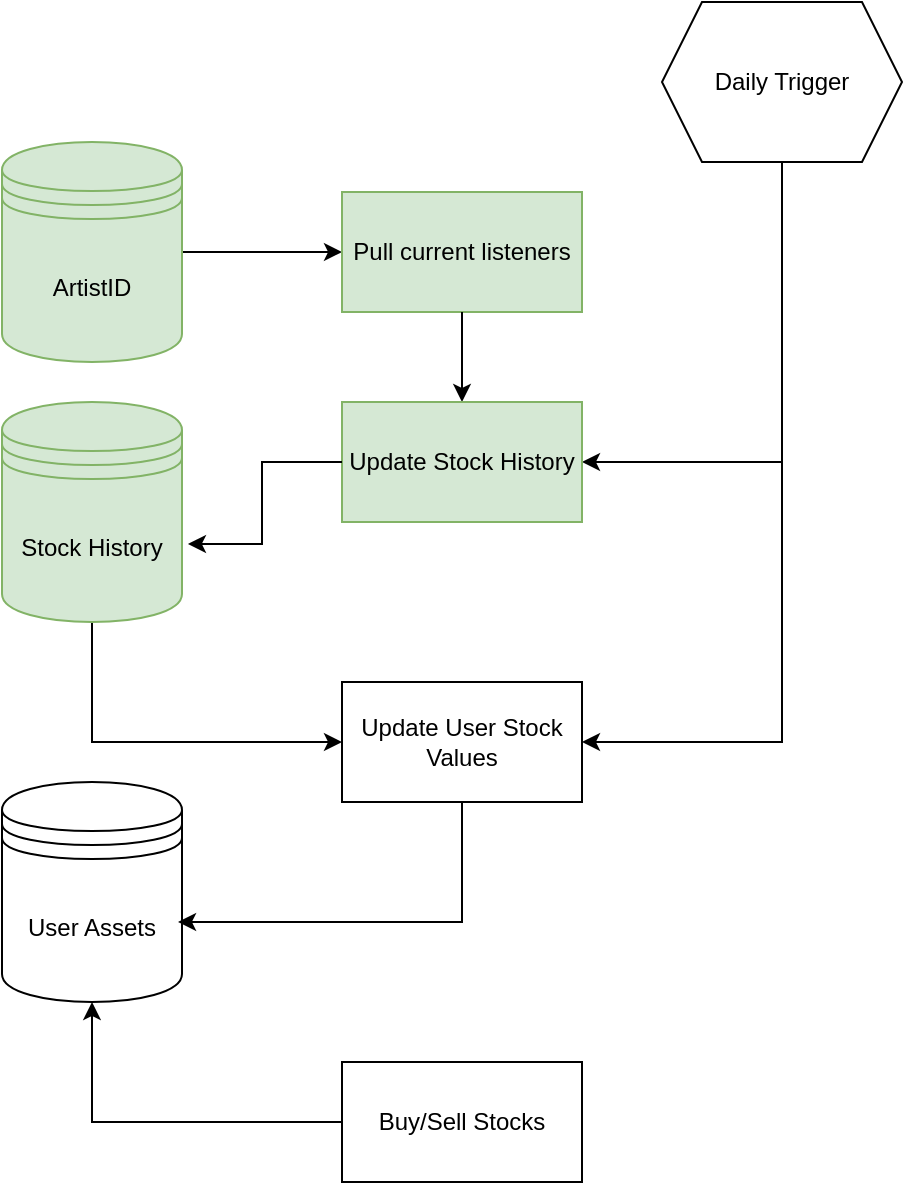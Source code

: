 <mxfile version="24.7.6">
  <diagram name="Page-1" id="7RcpdBcQhR3ZMe3LwO5s">
    <mxGraphModel dx="1364" dy="795" grid="1" gridSize="10" guides="1" tooltips="1" connect="1" arrows="1" fold="1" page="1" pageScale="1" pageWidth="850" pageHeight="1100" math="0" shadow="0">
      <root>
        <mxCell id="0" />
        <mxCell id="1" parent="0" />
        <mxCell id="0bWljKnYHyFahBLJ5ViV-7" style="edgeStyle=orthogonalEdgeStyle;rounded=0;orthogonalLoop=1;jettySize=auto;html=1;entryX=0;entryY=0.5;entryDx=0;entryDy=0;" parent="1" source="0bWljKnYHyFahBLJ5ViV-1" target="0bWljKnYHyFahBLJ5ViV-4" edge="1">
          <mxGeometry relative="1" as="geometry" />
        </mxCell>
        <mxCell id="0bWljKnYHyFahBLJ5ViV-1" value="ArtistID" style="shape=datastore;whiteSpace=wrap;html=1;fillColor=#d5e8d4;strokeColor=#82b366;" parent="1" vertex="1">
          <mxGeometry x="150" y="150" width="90" height="110" as="geometry" />
        </mxCell>
        <mxCell id="0bWljKnYHyFahBLJ5ViV-2" value="&lt;div&gt;User Assets&lt;/div&gt;" style="shape=datastore;whiteSpace=wrap;html=1;" parent="1" vertex="1">
          <mxGeometry x="150" y="470" width="90" height="110" as="geometry" />
        </mxCell>
        <mxCell id="0bWljKnYHyFahBLJ5ViV-10" style="edgeStyle=orthogonalEdgeStyle;rounded=0;orthogonalLoop=1;jettySize=auto;html=1;entryX=0;entryY=0.5;entryDx=0;entryDy=0;" parent="1" source="0bWljKnYHyFahBLJ5ViV-3" target="0bWljKnYHyFahBLJ5ViV-9" edge="1">
          <mxGeometry relative="1" as="geometry">
            <Array as="points">
              <mxPoint x="195" y="450" />
            </Array>
          </mxGeometry>
        </mxCell>
        <mxCell id="0bWljKnYHyFahBLJ5ViV-3" value="Stock History" style="shape=datastore;whiteSpace=wrap;html=1;fillColor=#d5e8d4;strokeColor=#82b366;" parent="1" vertex="1">
          <mxGeometry x="150" y="280" width="90" height="110" as="geometry" />
        </mxCell>
        <mxCell id="0bWljKnYHyFahBLJ5ViV-4" value="&lt;div&gt;Pull current listeners&lt;/div&gt;" style="rounded=0;whiteSpace=wrap;html=1;fillColor=#d5e8d4;strokeColor=#82b366;" parent="1" vertex="1">
          <mxGeometry x="320" y="175" width="120" height="60" as="geometry" />
        </mxCell>
        <mxCell id="0bWljKnYHyFahBLJ5ViV-8" style="edgeStyle=orthogonalEdgeStyle;rounded=0;orthogonalLoop=1;jettySize=auto;html=1;entryX=0.5;entryY=0;entryDx=0;entryDy=0;" parent="1" source="0bWljKnYHyFahBLJ5ViV-4" target="8Zbc7ZmAV7u33e8jFpe0-1" edge="1">
          <mxGeometry relative="1" as="geometry">
            <Array as="points" />
          </mxGeometry>
        </mxCell>
        <mxCell id="0bWljKnYHyFahBLJ5ViV-9" value="&lt;div&gt;Update User Stock Values&lt;br&gt;&lt;/div&gt;" style="rounded=0;whiteSpace=wrap;html=1;" parent="1" vertex="1">
          <mxGeometry x="320" y="420" width="120" height="60" as="geometry" />
        </mxCell>
        <mxCell id="0bWljKnYHyFahBLJ5ViV-11" style="edgeStyle=orthogonalEdgeStyle;rounded=0;orthogonalLoop=1;jettySize=auto;html=1;entryX=0.978;entryY=0.636;entryDx=0;entryDy=0;entryPerimeter=0;" parent="1" source="0bWljKnYHyFahBLJ5ViV-9" target="0bWljKnYHyFahBLJ5ViV-2" edge="1">
          <mxGeometry relative="1" as="geometry">
            <Array as="points">
              <mxPoint x="380" y="540" />
            </Array>
          </mxGeometry>
        </mxCell>
        <mxCell id="0bWljKnYHyFahBLJ5ViV-13" style="edgeStyle=orthogonalEdgeStyle;rounded=0;orthogonalLoop=1;jettySize=auto;html=1;entryX=0.5;entryY=1;entryDx=0;entryDy=0;" parent="1" source="0bWljKnYHyFahBLJ5ViV-12" target="0bWljKnYHyFahBLJ5ViV-2" edge="1">
          <mxGeometry relative="1" as="geometry" />
        </mxCell>
        <mxCell id="0bWljKnYHyFahBLJ5ViV-12" value="&lt;div&gt;Buy/Sell Stocks&lt;/div&gt;" style="rounded=0;whiteSpace=wrap;html=1;" parent="1" vertex="1">
          <mxGeometry x="320" y="610" width="120" height="60" as="geometry" />
        </mxCell>
        <mxCell id="0bWljKnYHyFahBLJ5ViV-15" style="edgeStyle=orthogonalEdgeStyle;rounded=0;orthogonalLoop=1;jettySize=auto;html=1;entryX=1;entryY=0.5;entryDx=0;entryDy=0;" parent="1" source="0bWljKnYHyFahBLJ5ViV-14" target="8Zbc7ZmAV7u33e8jFpe0-1" edge="1">
          <mxGeometry relative="1" as="geometry">
            <Array as="points">
              <mxPoint x="540" y="310" />
            </Array>
          </mxGeometry>
        </mxCell>
        <mxCell id="0bWljKnYHyFahBLJ5ViV-14" value="Daily Trigger" style="shape=hexagon;perimeter=hexagonPerimeter2;whiteSpace=wrap;html=1;fixedSize=1;" parent="1" vertex="1">
          <mxGeometry x="480" y="80" width="120" height="80" as="geometry" />
        </mxCell>
        <mxCell id="0bWljKnYHyFahBLJ5ViV-16" value="" style="endArrow=classic;html=1;rounded=0;exitX=0.5;exitY=1;exitDx=0;exitDy=0;entryX=1;entryY=0.5;entryDx=0;entryDy=0;" parent="1" source="0bWljKnYHyFahBLJ5ViV-14" target="0bWljKnYHyFahBLJ5ViV-9" edge="1">
          <mxGeometry width="50" height="50" relative="1" as="geometry">
            <mxPoint x="400" y="440" as="sourcePoint" />
            <mxPoint x="520" y="450" as="targetPoint" />
            <Array as="points">
              <mxPoint x="540" y="450" />
            </Array>
          </mxGeometry>
        </mxCell>
        <mxCell id="8Zbc7ZmAV7u33e8jFpe0-1" value="&lt;div&gt;Update Stock History&lt;/div&gt;" style="rounded=0;whiteSpace=wrap;html=1;fillColor=#d5e8d4;strokeColor=#82b366;" vertex="1" parent="1">
          <mxGeometry x="320" y="280" width="120" height="60" as="geometry" />
        </mxCell>
        <mxCell id="8Zbc7ZmAV7u33e8jFpe0-2" style="edgeStyle=orthogonalEdgeStyle;rounded=0;orthogonalLoop=1;jettySize=auto;html=1;entryX=1.033;entryY=0.645;entryDx=0;entryDy=0;entryPerimeter=0;" edge="1" parent="1" source="8Zbc7ZmAV7u33e8jFpe0-1" target="0bWljKnYHyFahBLJ5ViV-3">
          <mxGeometry relative="1" as="geometry" />
        </mxCell>
      </root>
    </mxGraphModel>
  </diagram>
</mxfile>
